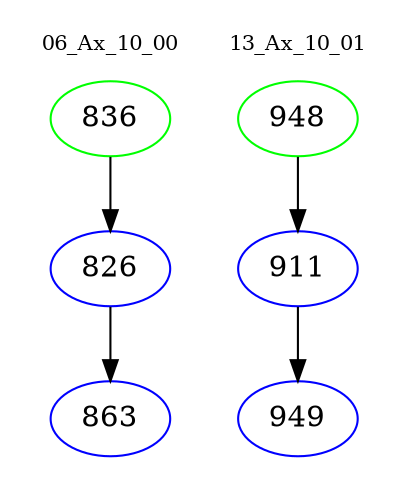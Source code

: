 digraph{
subgraph cluster_0 {
color = white
label = "06_Ax_10_00";
fontsize=10;
T0_836 [label="836", color="green"]
T0_836 -> T0_826 [color="black"]
T0_826 [label="826", color="blue"]
T0_826 -> T0_863 [color="black"]
T0_863 [label="863", color="blue"]
}
subgraph cluster_1 {
color = white
label = "13_Ax_10_01";
fontsize=10;
T1_948 [label="948", color="green"]
T1_948 -> T1_911 [color="black"]
T1_911 [label="911", color="blue"]
T1_911 -> T1_949 [color="black"]
T1_949 [label="949", color="blue"]
}
}
